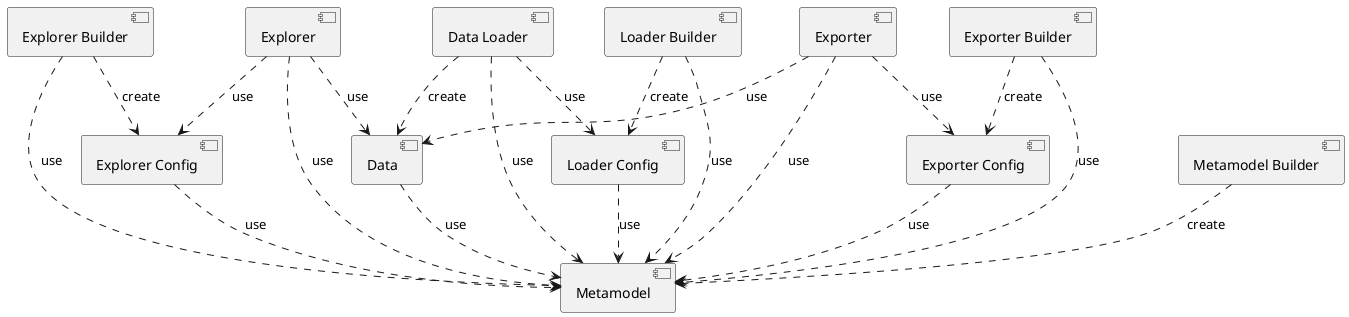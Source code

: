 @startuml

component [Metamodel]
component [Explorer Config]
component [Loader Config]
component [Data Loader]
component [Data]
component [Explorer Builder]
component [Loader Builder]
component [Explorer]
component [Exporter]
component [Exporter Config]
component [Exporter Builder]
component [Metamodel Builder]

[Data] ..> [Metamodel] : use
[Exporter] ..> [Exporter Config] : use
[Exporter] ..> [Data] : use
[Exporter Builder] ..> [Exporter Config] : create
[Loader Builder] ..> [Loader Config] : create
[Explorer Builder] ..> [Explorer Config] : create
[Data Loader] ..> [Data] : create
[Data Loader] ..> [Loader Config] : use
[Explorer] ..> [Data] : use
[Explorer] ..> [Explorer Config] : use
[Metamodel Builder] ..> [Metamodel] : create

[Explorer] ..> [Metamodel] : use
[Explorer Config] ..> [Metamodel] : use
[Loader Config] ..> [Metamodel] : use
[Data Loader] ..> [Metamodel] : use
[Exporter] ..> [Metamodel] : use
[Exporter Config] ..> [Metamodel] : use
[Exporter Builder] ..> [Metamodel] : use
[Loader Builder] ..> [Metamodel] : use
[Explorer Builder] ..> [Metamodel] : use
@enduml
